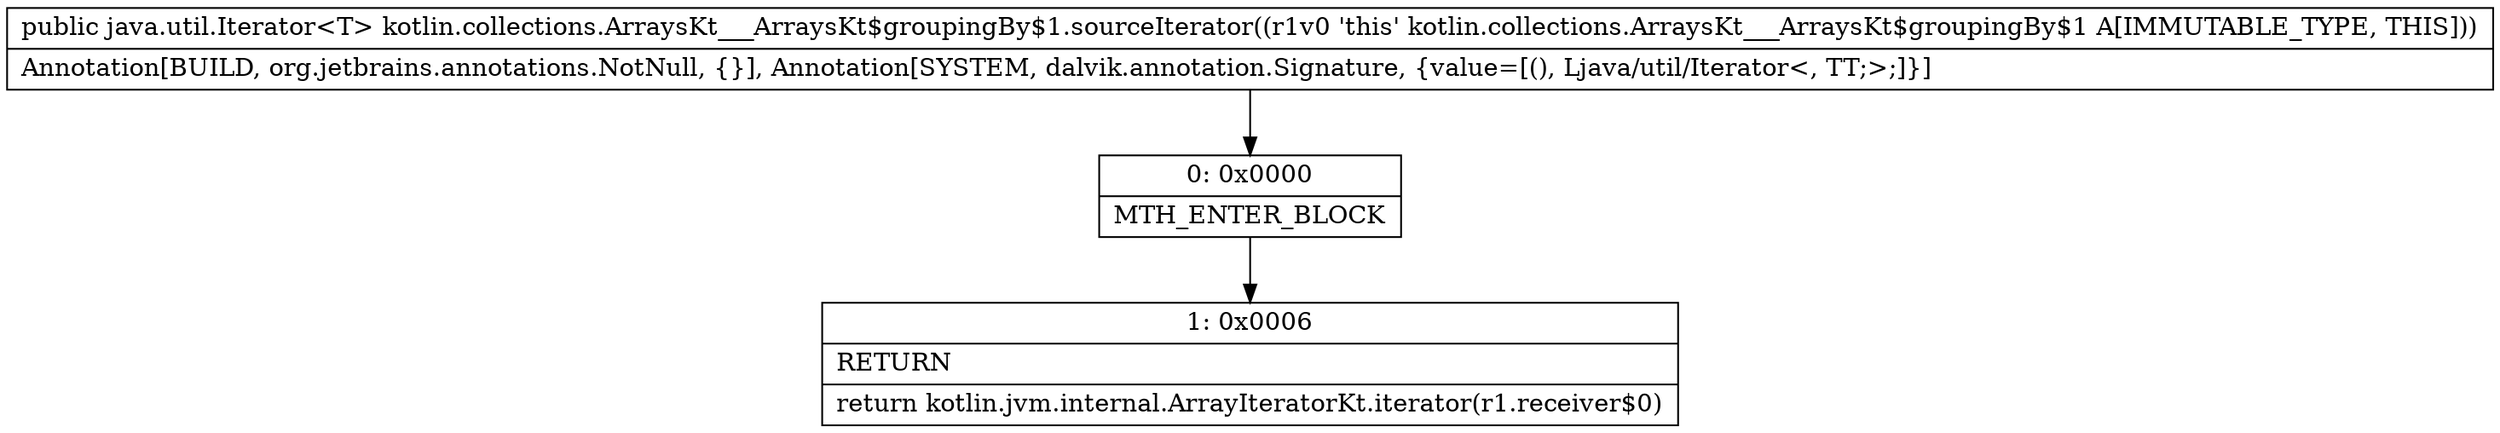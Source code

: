 digraph "CFG forkotlin.collections.ArraysKt___ArraysKt$groupingBy$1.sourceIterator()Ljava\/util\/Iterator;" {
Node_0 [shape=record,label="{0\:\ 0x0000|MTH_ENTER_BLOCK\l}"];
Node_1 [shape=record,label="{1\:\ 0x0006|RETURN\l|return kotlin.jvm.internal.ArrayIteratorKt.iterator(r1.receiver$0)\l}"];
MethodNode[shape=record,label="{public java.util.Iterator\<T\> kotlin.collections.ArraysKt___ArraysKt$groupingBy$1.sourceIterator((r1v0 'this' kotlin.collections.ArraysKt___ArraysKt$groupingBy$1 A[IMMUTABLE_TYPE, THIS]))  | Annotation[BUILD, org.jetbrains.annotations.NotNull, \{\}], Annotation[SYSTEM, dalvik.annotation.Signature, \{value=[(), Ljava\/util\/Iterator\<, TT;\>;]\}]\l}"];
MethodNode -> Node_0;
Node_0 -> Node_1;
}


